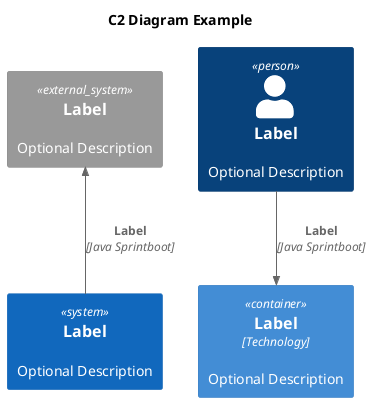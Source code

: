 @startuml test
title C2 Diagram Example
!include <C4/C4_Container>

Person(personAlias, "Label", "Optional Description")
Container(containerAlias, "Label", "Technology", "Optional Description")
System(systemAlias, "Label", "Optional Description")

System_Ext(extSystemAlias, "Label", "Optional Description")

Rel(personAlias, containerAlias, "Label", "Java Sprintboot")

Rel_U(systemAlias, extSystemAlias, "Label", "Java Sprintboot")
@enduml